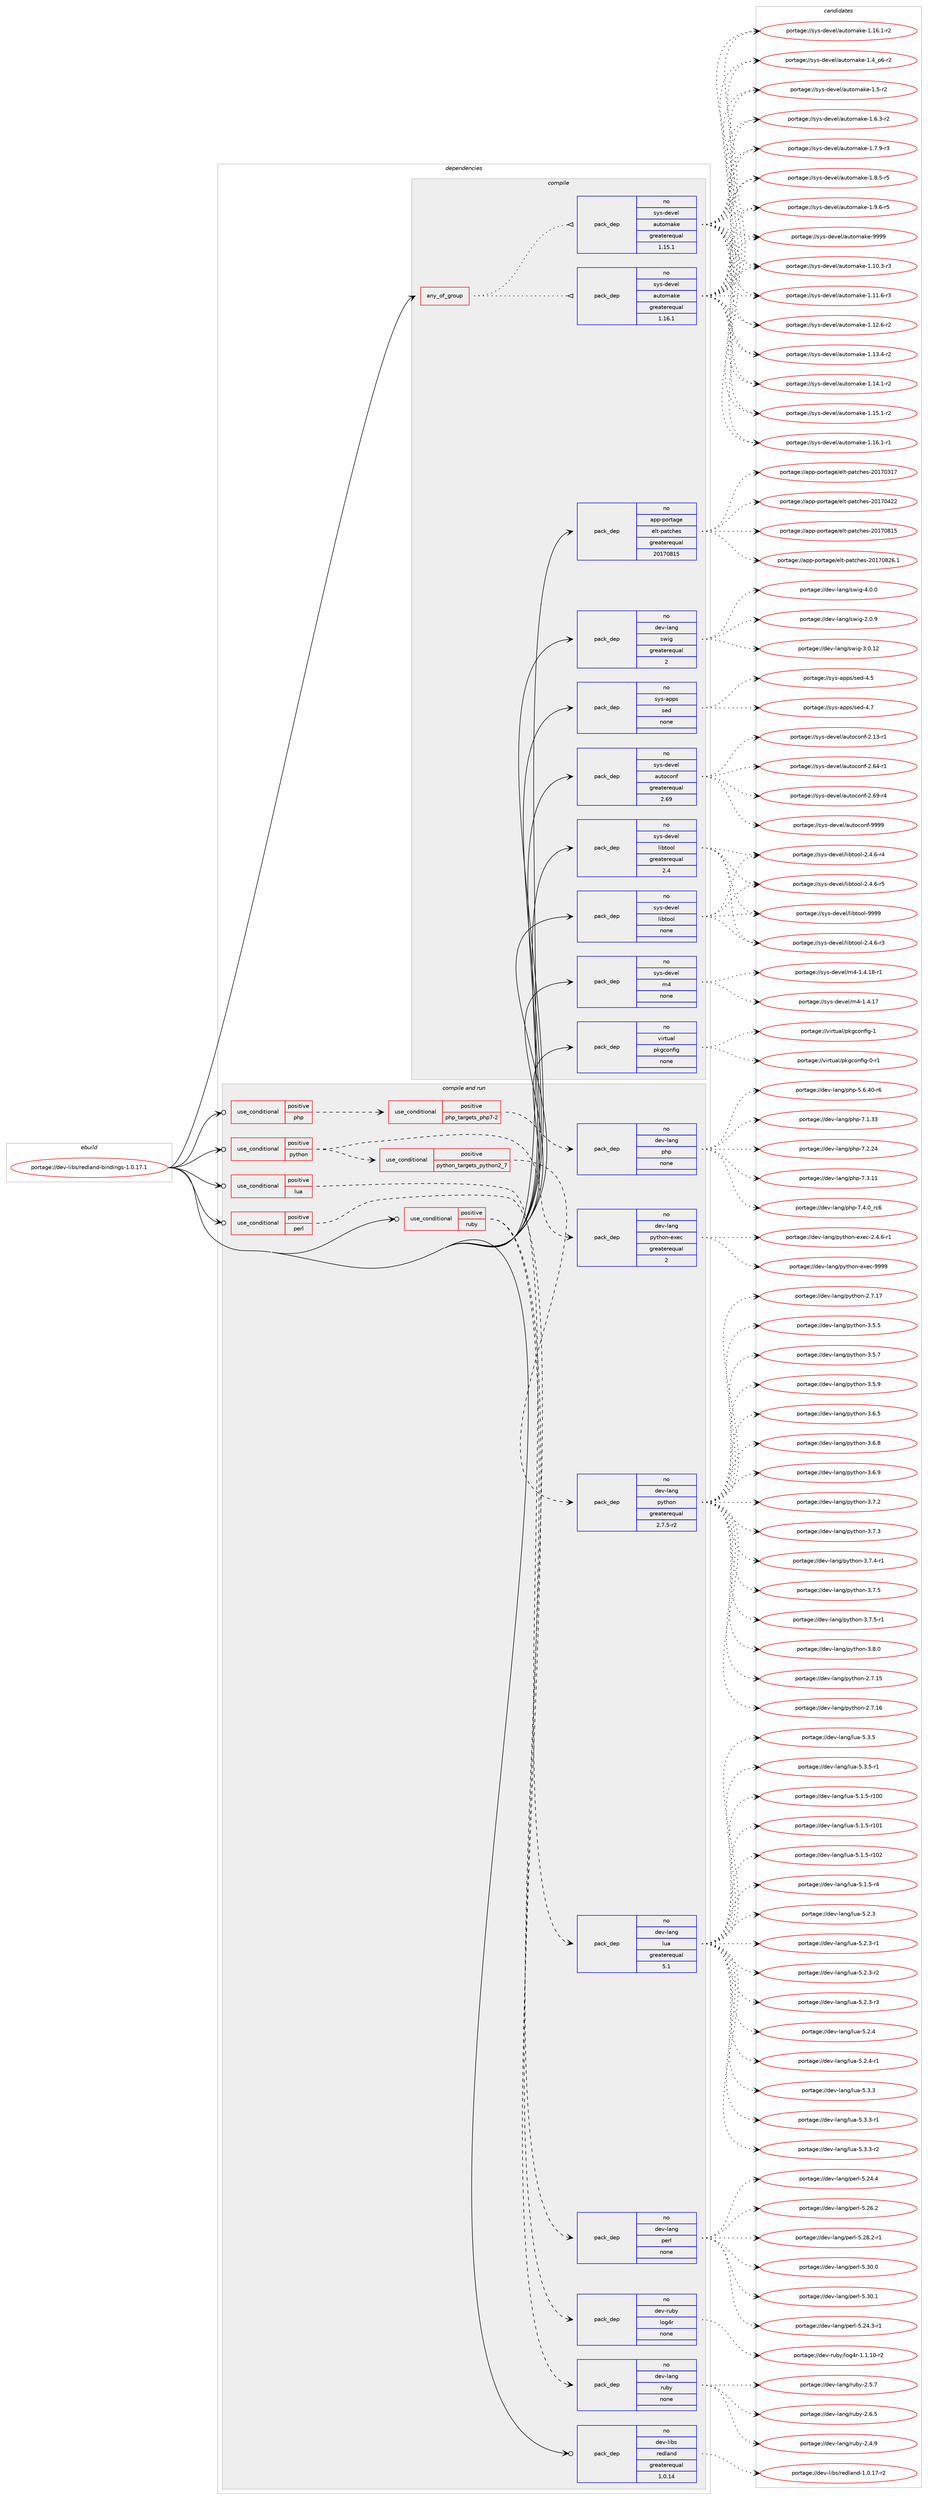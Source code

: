 digraph prolog {

# *************
# Graph options
# *************

newrank=true;
concentrate=true;
compound=true;
graph [rankdir=LR,fontname=Helvetica,fontsize=10,ranksep=1.5];#, ranksep=2.5, nodesep=0.2];
edge  [arrowhead=vee];
node  [fontname=Helvetica,fontsize=10];

# **********
# The ebuild
# **********

subgraph cluster_leftcol {
color=gray;
rank=same;
label=<<i>ebuild</i>>;
id [label="portage://dev-libs/redland-bindings-1.0.17.1", color=red, width=4, href="../dev-libs/redland-bindings-1.0.17.1.svg"];
}

# ****************
# The dependencies
# ****************

subgraph cluster_midcol {
color=gray;
label=<<i>dependencies</i>>;
subgraph cluster_compile {
fillcolor="#eeeeee";
style=filled;
label=<<i>compile</i>>;
subgraph any3044 {
dependency103732 [label=<<TABLE BORDER="0" CELLBORDER="1" CELLSPACING="0" CELLPADDING="4"><TR><TD CELLPADDING="10">any_of_group</TD></TR></TABLE>>, shape=none, color=red];subgraph pack78822 {
dependency103733 [label=<<TABLE BORDER="0" CELLBORDER="1" CELLSPACING="0" CELLPADDING="4" WIDTH="220"><TR><TD ROWSPAN="6" CELLPADDING="30">pack_dep</TD></TR><TR><TD WIDTH="110">no</TD></TR><TR><TD>sys-devel</TD></TR><TR><TD>automake</TD></TR><TR><TD>greaterequal</TD></TR><TR><TD>1.16.1</TD></TR></TABLE>>, shape=none, color=blue];
}
dependency103732:e -> dependency103733:w [weight=20,style="dotted",arrowhead="oinv"];
subgraph pack78823 {
dependency103734 [label=<<TABLE BORDER="0" CELLBORDER="1" CELLSPACING="0" CELLPADDING="4" WIDTH="220"><TR><TD ROWSPAN="6" CELLPADDING="30">pack_dep</TD></TR><TR><TD WIDTH="110">no</TD></TR><TR><TD>sys-devel</TD></TR><TR><TD>automake</TD></TR><TR><TD>greaterequal</TD></TR><TR><TD>1.15.1</TD></TR></TABLE>>, shape=none, color=blue];
}
dependency103732:e -> dependency103734:w [weight=20,style="dotted",arrowhead="oinv"];
}
id:e -> dependency103732:w [weight=20,style="solid",arrowhead="vee"];
subgraph pack78824 {
dependency103735 [label=<<TABLE BORDER="0" CELLBORDER="1" CELLSPACING="0" CELLPADDING="4" WIDTH="220"><TR><TD ROWSPAN="6" CELLPADDING="30">pack_dep</TD></TR><TR><TD WIDTH="110">no</TD></TR><TR><TD>app-portage</TD></TR><TR><TD>elt-patches</TD></TR><TR><TD>greaterequal</TD></TR><TR><TD>20170815</TD></TR></TABLE>>, shape=none, color=blue];
}
id:e -> dependency103735:w [weight=20,style="solid",arrowhead="vee"];
subgraph pack78825 {
dependency103736 [label=<<TABLE BORDER="0" CELLBORDER="1" CELLSPACING="0" CELLPADDING="4" WIDTH="220"><TR><TD ROWSPAN="6" CELLPADDING="30">pack_dep</TD></TR><TR><TD WIDTH="110">no</TD></TR><TR><TD>dev-lang</TD></TR><TR><TD>swig</TD></TR><TR><TD>greaterequal</TD></TR><TR><TD>2</TD></TR></TABLE>>, shape=none, color=blue];
}
id:e -> dependency103736:w [weight=20,style="solid",arrowhead="vee"];
subgraph pack78826 {
dependency103737 [label=<<TABLE BORDER="0" CELLBORDER="1" CELLSPACING="0" CELLPADDING="4" WIDTH="220"><TR><TD ROWSPAN="6" CELLPADDING="30">pack_dep</TD></TR><TR><TD WIDTH="110">no</TD></TR><TR><TD>sys-apps</TD></TR><TR><TD>sed</TD></TR><TR><TD>none</TD></TR><TR><TD></TD></TR></TABLE>>, shape=none, color=blue];
}
id:e -> dependency103737:w [weight=20,style="solid",arrowhead="vee"];
subgraph pack78827 {
dependency103738 [label=<<TABLE BORDER="0" CELLBORDER="1" CELLSPACING="0" CELLPADDING="4" WIDTH="220"><TR><TD ROWSPAN="6" CELLPADDING="30">pack_dep</TD></TR><TR><TD WIDTH="110">no</TD></TR><TR><TD>sys-devel</TD></TR><TR><TD>autoconf</TD></TR><TR><TD>greaterequal</TD></TR><TR><TD>2.69</TD></TR></TABLE>>, shape=none, color=blue];
}
id:e -> dependency103738:w [weight=20,style="solid",arrowhead="vee"];
subgraph pack78828 {
dependency103739 [label=<<TABLE BORDER="0" CELLBORDER="1" CELLSPACING="0" CELLPADDING="4" WIDTH="220"><TR><TD ROWSPAN="6" CELLPADDING="30">pack_dep</TD></TR><TR><TD WIDTH="110">no</TD></TR><TR><TD>sys-devel</TD></TR><TR><TD>libtool</TD></TR><TR><TD>greaterequal</TD></TR><TR><TD>2.4</TD></TR></TABLE>>, shape=none, color=blue];
}
id:e -> dependency103739:w [weight=20,style="solid",arrowhead="vee"];
subgraph pack78829 {
dependency103740 [label=<<TABLE BORDER="0" CELLBORDER="1" CELLSPACING="0" CELLPADDING="4" WIDTH="220"><TR><TD ROWSPAN="6" CELLPADDING="30">pack_dep</TD></TR><TR><TD WIDTH="110">no</TD></TR><TR><TD>sys-devel</TD></TR><TR><TD>libtool</TD></TR><TR><TD>none</TD></TR><TR><TD></TD></TR></TABLE>>, shape=none, color=blue];
}
id:e -> dependency103740:w [weight=20,style="solid",arrowhead="vee"];
subgraph pack78830 {
dependency103741 [label=<<TABLE BORDER="0" CELLBORDER="1" CELLSPACING="0" CELLPADDING="4" WIDTH="220"><TR><TD ROWSPAN="6" CELLPADDING="30">pack_dep</TD></TR><TR><TD WIDTH="110">no</TD></TR><TR><TD>sys-devel</TD></TR><TR><TD>m4</TD></TR><TR><TD>none</TD></TR><TR><TD></TD></TR></TABLE>>, shape=none, color=blue];
}
id:e -> dependency103741:w [weight=20,style="solid",arrowhead="vee"];
subgraph pack78831 {
dependency103742 [label=<<TABLE BORDER="0" CELLBORDER="1" CELLSPACING="0" CELLPADDING="4" WIDTH="220"><TR><TD ROWSPAN="6" CELLPADDING="30">pack_dep</TD></TR><TR><TD WIDTH="110">no</TD></TR><TR><TD>virtual</TD></TR><TR><TD>pkgconfig</TD></TR><TR><TD>none</TD></TR><TR><TD></TD></TR></TABLE>>, shape=none, color=blue];
}
id:e -> dependency103742:w [weight=20,style="solid",arrowhead="vee"];
}
subgraph cluster_compileandrun {
fillcolor="#eeeeee";
style=filled;
label=<<i>compile and run</i>>;
subgraph cond21807 {
dependency103743 [label=<<TABLE BORDER="0" CELLBORDER="1" CELLSPACING="0" CELLPADDING="4"><TR><TD ROWSPAN="3" CELLPADDING="10">use_conditional</TD></TR><TR><TD>positive</TD></TR><TR><TD>lua</TD></TR></TABLE>>, shape=none, color=red];
subgraph pack78832 {
dependency103744 [label=<<TABLE BORDER="0" CELLBORDER="1" CELLSPACING="0" CELLPADDING="4" WIDTH="220"><TR><TD ROWSPAN="6" CELLPADDING="30">pack_dep</TD></TR><TR><TD WIDTH="110">no</TD></TR><TR><TD>dev-lang</TD></TR><TR><TD>lua</TD></TR><TR><TD>greaterequal</TD></TR><TR><TD>5.1</TD></TR></TABLE>>, shape=none, color=blue];
}
dependency103743:e -> dependency103744:w [weight=20,style="dashed",arrowhead="vee"];
}
id:e -> dependency103743:w [weight=20,style="solid",arrowhead="odotvee"];
subgraph cond21808 {
dependency103745 [label=<<TABLE BORDER="0" CELLBORDER="1" CELLSPACING="0" CELLPADDING="4"><TR><TD ROWSPAN="3" CELLPADDING="10">use_conditional</TD></TR><TR><TD>positive</TD></TR><TR><TD>perl</TD></TR></TABLE>>, shape=none, color=red];
subgraph pack78833 {
dependency103746 [label=<<TABLE BORDER="0" CELLBORDER="1" CELLSPACING="0" CELLPADDING="4" WIDTH="220"><TR><TD ROWSPAN="6" CELLPADDING="30">pack_dep</TD></TR><TR><TD WIDTH="110">no</TD></TR><TR><TD>dev-lang</TD></TR><TR><TD>perl</TD></TR><TR><TD>none</TD></TR><TR><TD></TD></TR></TABLE>>, shape=none, color=blue];
}
dependency103745:e -> dependency103746:w [weight=20,style="dashed",arrowhead="vee"];
}
id:e -> dependency103745:w [weight=20,style="solid",arrowhead="odotvee"];
subgraph cond21809 {
dependency103747 [label=<<TABLE BORDER="0" CELLBORDER="1" CELLSPACING="0" CELLPADDING="4"><TR><TD ROWSPAN="3" CELLPADDING="10">use_conditional</TD></TR><TR><TD>positive</TD></TR><TR><TD>php</TD></TR></TABLE>>, shape=none, color=red];
subgraph cond21810 {
dependency103748 [label=<<TABLE BORDER="0" CELLBORDER="1" CELLSPACING="0" CELLPADDING="4"><TR><TD ROWSPAN="3" CELLPADDING="10">use_conditional</TD></TR><TR><TD>positive</TD></TR><TR><TD>php_targets_php7-2</TD></TR></TABLE>>, shape=none, color=red];
subgraph pack78834 {
dependency103749 [label=<<TABLE BORDER="0" CELLBORDER="1" CELLSPACING="0" CELLPADDING="4" WIDTH="220"><TR><TD ROWSPAN="6" CELLPADDING="30">pack_dep</TD></TR><TR><TD WIDTH="110">no</TD></TR><TR><TD>dev-lang</TD></TR><TR><TD>php</TD></TR><TR><TD>none</TD></TR><TR><TD></TD></TR></TABLE>>, shape=none, color=blue];
}
dependency103748:e -> dependency103749:w [weight=20,style="dashed",arrowhead="vee"];
}
dependency103747:e -> dependency103748:w [weight=20,style="dashed",arrowhead="vee"];
}
id:e -> dependency103747:w [weight=20,style="solid",arrowhead="odotvee"];
subgraph cond21811 {
dependency103750 [label=<<TABLE BORDER="0" CELLBORDER="1" CELLSPACING="0" CELLPADDING="4"><TR><TD ROWSPAN="3" CELLPADDING="10">use_conditional</TD></TR><TR><TD>positive</TD></TR><TR><TD>python</TD></TR></TABLE>>, shape=none, color=red];
subgraph cond21812 {
dependency103751 [label=<<TABLE BORDER="0" CELLBORDER="1" CELLSPACING="0" CELLPADDING="4"><TR><TD ROWSPAN="3" CELLPADDING="10">use_conditional</TD></TR><TR><TD>positive</TD></TR><TR><TD>python_targets_python2_7</TD></TR></TABLE>>, shape=none, color=red];
subgraph pack78835 {
dependency103752 [label=<<TABLE BORDER="0" CELLBORDER="1" CELLSPACING="0" CELLPADDING="4" WIDTH="220"><TR><TD ROWSPAN="6" CELLPADDING="30">pack_dep</TD></TR><TR><TD WIDTH="110">no</TD></TR><TR><TD>dev-lang</TD></TR><TR><TD>python</TD></TR><TR><TD>greaterequal</TD></TR><TR><TD>2.7.5-r2</TD></TR></TABLE>>, shape=none, color=blue];
}
dependency103751:e -> dependency103752:w [weight=20,style="dashed",arrowhead="vee"];
}
dependency103750:e -> dependency103751:w [weight=20,style="dashed",arrowhead="vee"];
subgraph pack78836 {
dependency103753 [label=<<TABLE BORDER="0" CELLBORDER="1" CELLSPACING="0" CELLPADDING="4" WIDTH="220"><TR><TD ROWSPAN="6" CELLPADDING="30">pack_dep</TD></TR><TR><TD WIDTH="110">no</TD></TR><TR><TD>dev-lang</TD></TR><TR><TD>python-exec</TD></TR><TR><TD>greaterequal</TD></TR><TR><TD>2</TD></TR></TABLE>>, shape=none, color=blue];
}
dependency103750:e -> dependency103753:w [weight=20,style="dashed",arrowhead="vee"];
}
id:e -> dependency103750:w [weight=20,style="solid",arrowhead="odotvee"];
subgraph cond21813 {
dependency103754 [label=<<TABLE BORDER="0" CELLBORDER="1" CELLSPACING="0" CELLPADDING="4"><TR><TD ROWSPAN="3" CELLPADDING="10">use_conditional</TD></TR><TR><TD>positive</TD></TR><TR><TD>ruby</TD></TR></TABLE>>, shape=none, color=red];
subgraph pack78837 {
dependency103755 [label=<<TABLE BORDER="0" CELLBORDER="1" CELLSPACING="0" CELLPADDING="4" WIDTH="220"><TR><TD ROWSPAN="6" CELLPADDING="30">pack_dep</TD></TR><TR><TD WIDTH="110">no</TD></TR><TR><TD>dev-lang</TD></TR><TR><TD>ruby</TD></TR><TR><TD>none</TD></TR><TR><TD></TD></TR></TABLE>>, shape=none, color=blue];
}
dependency103754:e -> dependency103755:w [weight=20,style="dashed",arrowhead="vee"];
subgraph pack78838 {
dependency103756 [label=<<TABLE BORDER="0" CELLBORDER="1" CELLSPACING="0" CELLPADDING="4" WIDTH="220"><TR><TD ROWSPAN="6" CELLPADDING="30">pack_dep</TD></TR><TR><TD WIDTH="110">no</TD></TR><TR><TD>dev-ruby</TD></TR><TR><TD>log4r</TD></TR><TR><TD>none</TD></TR><TR><TD></TD></TR></TABLE>>, shape=none, color=blue];
}
dependency103754:e -> dependency103756:w [weight=20,style="dashed",arrowhead="vee"];
}
id:e -> dependency103754:w [weight=20,style="solid",arrowhead="odotvee"];
subgraph pack78839 {
dependency103757 [label=<<TABLE BORDER="0" CELLBORDER="1" CELLSPACING="0" CELLPADDING="4" WIDTH="220"><TR><TD ROWSPAN="6" CELLPADDING="30">pack_dep</TD></TR><TR><TD WIDTH="110">no</TD></TR><TR><TD>dev-libs</TD></TR><TR><TD>redland</TD></TR><TR><TD>greaterequal</TD></TR><TR><TD>1.0.14</TD></TR></TABLE>>, shape=none, color=blue];
}
id:e -> dependency103757:w [weight=20,style="solid",arrowhead="odotvee"];
}
subgraph cluster_run {
fillcolor="#eeeeee";
style=filled;
label=<<i>run</i>>;
}
}

# **************
# The candidates
# **************

subgraph cluster_choices {
rank=same;
color=gray;
label=<<i>candidates</i>>;

subgraph choice78822 {
color=black;
nodesep=1;
choiceportage11512111545100101118101108479711711611110997107101454946494846514511451 [label="portage://sys-devel/automake-1.10.3-r3", color=red, width=4,href="../sys-devel/automake-1.10.3-r3.svg"];
choiceportage11512111545100101118101108479711711611110997107101454946494946544511451 [label="portage://sys-devel/automake-1.11.6-r3", color=red, width=4,href="../sys-devel/automake-1.11.6-r3.svg"];
choiceportage11512111545100101118101108479711711611110997107101454946495046544511450 [label="portage://sys-devel/automake-1.12.6-r2", color=red, width=4,href="../sys-devel/automake-1.12.6-r2.svg"];
choiceportage11512111545100101118101108479711711611110997107101454946495146524511450 [label="portage://sys-devel/automake-1.13.4-r2", color=red, width=4,href="../sys-devel/automake-1.13.4-r2.svg"];
choiceportage11512111545100101118101108479711711611110997107101454946495246494511450 [label="portage://sys-devel/automake-1.14.1-r2", color=red, width=4,href="../sys-devel/automake-1.14.1-r2.svg"];
choiceportage11512111545100101118101108479711711611110997107101454946495346494511450 [label="portage://sys-devel/automake-1.15.1-r2", color=red, width=4,href="../sys-devel/automake-1.15.1-r2.svg"];
choiceportage11512111545100101118101108479711711611110997107101454946495446494511449 [label="portage://sys-devel/automake-1.16.1-r1", color=red, width=4,href="../sys-devel/automake-1.16.1-r1.svg"];
choiceportage11512111545100101118101108479711711611110997107101454946495446494511450 [label="portage://sys-devel/automake-1.16.1-r2", color=red, width=4,href="../sys-devel/automake-1.16.1-r2.svg"];
choiceportage115121115451001011181011084797117116111109971071014549465295112544511450 [label="portage://sys-devel/automake-1.4_p6-r2", color=red, width=4,href="../sys-devel/automake-1.4_p6-r2.svg"];
choiceportage11512111545100101118101108479711711611110997107101454946534511450 [label="portage://sys-devel/automake-1.5-r2", color=red, width=4,href="../sys-devel/automake-1.5-r2.svg"];
choiceportage115121115451001011181011084797117116111109971071014549465446514511450 [label="portage://sys-devel/automake-1.6.3-r2", color=red, width=4,href="../sys-devel/automake-1.6.3-r2.svg"];
choiceportage115121115451001011181011084797117116111109971071014549465546574511451 [label="portage://sys-devel/automake-1.7.9-r3", color=red, width=4,href="../sys-devel/automake-1.7.9-r3.svg"];
choiceportage115121115451001011181011084797117116111109971071014549465646534511453 [label="portage://sys-devel/automake-1.8.5-r5", color=red, width=4,href="../sys-devel/automake-1.8.5-r5.svg"];
choiceportage115121115451001011181011084797117116111109971071014549465746544511453 [label="portage://sys-devel/automake-1.9.6-r5", color=red, width=4,href="../sys-devel/automake-1.9.6-r5.svg"];
choiceportage115121115451001011181011084797117116111109971071014557575757 [label="portage://sys-devel/automake-9999", color=red, width=4,href="../sys-devel/automake-9999.svg"];
dependency103733:e -> choiceportage11512111545100101118101108479711711611110997107101454946494846514511451:w [style=dotted,weight="100"];
dependency103733:e -> choiceportage11512111545100101118101108479711711611110997107101454946494946544511451:w [style=dotted,weight="100"];
dependency103733:e -> choiceportage11512111545100101118101108479711711611110997107101454946495046544511450:w [style=dotted,weight="100"];
dependency103733:e -> choiceportage11512111545100101118101108479711711611110997107101454946495146524511450:w [style=dotted,weight="100"];
dependency103733:e -> choiceportage11512111545100101118101108479711711611110997107101454946495246494511450:w [style=dotted,weight="100"];
dependency103733:e -> choiceportage11512111545100101118101108479711711611110997107101454946495346494511450:w [style=dotted,weight="100"];
dependency103733:e -> choiceportage11512111545100101118101108479711711611110997107101454946495446494511449:w [style=dotted,weight="100"];
dependency103733:e -> choiceportage11512111545100101118101108479711711611110997107101454946495446494511450:w [style=dotted,weight="100"];
dependency103733:e -> choiceportage115121115451001011181011084797117116111109971071014549465295112544511450:w [style=dotted,weight="100"];
dependency103733:e -> choiceportage11512111545100101118101108479711711611110997107101454946534511450:w [style=dotted,weight="100"];
dependency103733:e -> choiceportage115121115451001011181011084797117116111109971071014549465446514511450:w [style=dotted,weight="100"];
dependency103733:e -> choiceportage115121115451001011181011084797117116111109971071014549465546574511451:w [style=dotted,weight="100"];
dependency103733:e -> choiceportage115121115451001011181011084797117116111109971071014549465646534511453:w [style=dotted,weight="100"];
dependency103733:e -> choiceportage115121115451001011181011084797117116111109971071014549465746544511453:w [style=dotted,weight="100"];
dependency103733:e -> choiceportage115121115451001011181011084797117116111109971071014557575757:w [style=dotted,weight="100"];
}
subgraph choice78823 {
color=black;
nodesep=1;
choiceportage11512111545100101118101108479711711611110997107101454946494846514511451 [label="portage://sys-devel/automake-1.10.3-r3", color=red, width=4,href="../sys-devel/automake-1.10.3-r3.svg"];
choiceportage11512111545100101118101108479711711611110997107101454946494946544511451 [label="portage://sys-devel/automake-1.11.6-r3", color=red, width=4,href="../sys-devel/automake-1.11.6-r3.svg"];
choiceportage11512111545100101118101108479711711611110997107101454946495046544511450 [label="portage://sys-devel/automake-1.12.6-r2", color=red, width=4,href="../sys-devel/automake-1.12.6-r2.svg"];
choiceportage11512111545100101118101108479711711611110997107101454946495146524511450 [label="portage://sys-devel/automake-1.13.4-r2", color=red, width=4,href="../sys-devel/automake-1.13.4-r2.svg"];
choiceportage11512111545100101118101108479711711611110997107101454946495246494511450 [label="portage://sys-devel/automake-1.14.1-r2", color=red, width=4,href="../sys-devel/automake-1.14.1-r2.svg"];
choiceportage11512111545100101118101108479711711611110997107101454946495346494511450 [label="portage://sys-devel/automake-1.15.1-r2", color=red, width=4,href="../sys-devel/automake-1.15.1-r2.svg"];
choiceportage11512111545100101118101108479711711611110997107101454946495446494511449 [label="portage://sys-devel/automake-1.16.1-r1", color=red, width=4,href="../sys-devel/automake-1.16.1-r1.svg"];
choiceportage11512111545100101118101108479711711611110997107101454946495446494511450 [label="portage://sys-devel/automake-1.16.1-r2", color=red, width=4,href="../sys-devel/automake-1.16.1-r2.svg"];
choiceportage115121115451001011181011084797117116111109971071014549465295112544511450 [label="portage://sys-devel/automake-1.4_p6-r2", color=red, width=4,href="../sys-devel/automake-1.4_p6-r2.svg"];
choiceportage11512111545100101118101108479711711611110997107101454946534511450 [label="portage://sys-devel/automake-1.5-r2", color=red, width=4,href="../sys-devel/automake-1.5-r2.svg"];
choiceportage115121115451001011181011084797117116111109971071014549465446514511450 [label="portage://sys-devel/automake-1.6.3-r2", color=red, width=4,href="../sys-devel/automake-1.6.3-r2.svg"];
choiceportage115121115451001011181011084797117116111109971071014549465546574511451 [label="portage://sys-devel/automake-1.7.9-r3", color=red, width=4,href="../sys-devel/automake-1.7.9-r3.svg"];
choiceportage115121115451001011181011084797117116111109971071014549465646534511453 [label="portage://sys-devel/automake-1.8.5-r5", color=red, width=4,href="../sys-devel/automake-1.8.5-r5.svg"];
choiceportage115121115451001011181011084797117116111109971071014549465746544511453 [label="portage://sys-devel/automake-1.9.6-r5", color=red, width=4,href="../sys-devel/automake-1.9.6-r5.svg"];
choiceportage115121115451001011181011084797117116111109971071014557575757 [label="portage://sys-devel/automake-9999", color=red, width=4,href="../sys-devel/automake-9999.svg"];
dependency103734:e -> choiceportage11512111545100101118101108479711711611110997107101454946494846514511451:w [style=dotted,weight="100"];
dependency103734:e -> choiceportage11512111545100101118101108479711711611110997107101454946494946544511451:w [style=dotted,weight="100"];
dependency103734:e -> choiceportage11512111545100101118101108479711711611110997107101454946495046544511450:w [style=dotted,weight="100"];
dependency103734:e -> choiceportage11512111545100101118101108479711711611110997107101454946495146524511450:w [style=dotted,weight="100"];
dependency103734:e -> choiceportage11512111545100101118101108479711711611110997107101454946495246494511450:w [style=dotted,weight="100"];
dependency103734:e -> choiceportage11512111545100101118101108479711711611110997107101454946495346494511450:w [style=dotted,weight="100"];
dependency103734:e -> choiceportage11512111545100101118101108479711711611110997107101454946495446494511449:w [style=dotted,weight="100"];
dependency103734:e -> choiceportage11512111545100101118101108479711711611110997107101454946495446494511450:w [style=dotted,weight="100"];
dependency103734:e -> choiceportage115121115451001011181011084797117116111109971071014549465295112544511450:w [style=dotted,weight="100"];
dependency103734:e -> choiceportage11512111545100101118101108479711711611110997107101454946534511450:w [style=dotted,weight="100"];
dependency103734:e -> choiceportage115121115451001011181011084797117116111109971071014549465446514511450:w [style=dotted,weight="100"];
dependency103734:e -> choiceportage115121115451001011181011084797117116111109971071014549465546574511451:w [style=dotted,weight="100"];
dependency103734:e -> choiceportage115121115451001011181011084797117116111109971071014549465646534511453:w [style=dotted,weight="100"];
dependency103734:e -> choiceportage115121115451001011181011084797117116111109971071014549465746544511453:w [style=dotted,weight="100"];
dependency103734:e -> choiceportage115121115451001011181011084797117116111109971071014557575757:w [style=dotted,weight="100"];
}
subgraph choice78824 {
color=black;
nodesep=1;
choiceportage97112112451121111141169710310147101108116451129711699104101115455048495548514955 [label="portage://app-portage/elt-patches-20170317", color=red, width=4,href="../app-portage/elt-patches-20170317.svg"];
choiceportage97112112451121111141169710310147101108116451129711699104101115455048495548525050 [label="portage://app-portage/elt-patches-20170422", color=red, width=4,href="../app-portage/elt-patches-20170422.svg"];
choiceportage97112112451121111141169710310147101108116451129711699104101115455048495548564953 [label="portage://app-portage/elt-patches-20170815", color=red, width=4,href="../app-portage/elt-patches-20170815.svg"];
choiceportage971121124511211111411697103101471011081164511297116991041011154550484955485650544649 [label="portage://app-portage/elt-patches-20170826.1", color=red, width=4,href="../app-portage/elt-patches-20170826.1.svg"];
dependency103735:e -> choiceportage97112112451121111141169710310147101108116451129711699104101115455048495548514955:w [style=dotted,weight="100"];
dependency103735:e -> choiceportage97112112451121111141169710310147101108116451129711699104101115455048495548525050:w [style=dotted,weight="100"];
dependency103735:e -> choiceportage97112112451121111141169710310147101108116451129711699104101115455048495548564953:w [style=dotted,weight="100"];
dependency103735:e -> choiceportage971121124511211111411697103101471011081164511297116991041011154550484955485650544649:w [style=dotted,weight="100"];
}
subgraph choice78825 {
color=black;
nodesep=1;
choiceportage100101118451089711010347115119105103455046484657 [label="portage://dev-lang/swig-2.0.9", color=red, width=4,href="../dev-lang/swig-2.0.9.svg"];
choiceportage10010111845108971101034711511910510345514648464950 [label="portage://dev-lang/swig-3.0.12", color=red, width=4,href="../dev-lang/swig-3.0.12.svg"];
choiceportage100101118451089711010347115119105103455246484648 [label="portage://dev-lang/swig-4.0.0", color=red, width=4,href="../dev-lang/swig-4.0.0.svg"];
dependency103736:e -> choiceportage100101118451089711010347115119105103455046484657:w [style=dotted,weight="100"];
dependency103736:e -> choiceportage10010111845108971101034711511910510345514648464950:w [style=dotted,weight="100"];
dependency103736:e -> choiceportage100101118451089711010347115119105103455246484648:w [style=dotted,weight="100"];
}
subgraph choice78826 {
color=black;
nodesep=1;
choiceportage11512111545971121121154711510110045524653 [label="portage://sys-apps/sed-4.5", color=red, width=4,href="../sys-apps/sed-4.5.svg"];
choiceportage11512111545971121121154711510110045524655 [label="portage://sys-apps/sed-4.7", color=red, width=4,href="../sys-apps/sed-4.7.svg"];
dependency103737:e -> choiceportage11512111545971121121154711510110045524653:w [style=dotted,weight="100"];
dependency103737:e -> choiceportage11512111545971121121154711510110045524655:w [style=dotted,weight="100"];
}
subgraph choice78827 {
color=black;
nodesep=1;
choiceportage1151211154510010111810110847971171161119911111010245504649514511449 [label="portage://sys-devel/autoconf-2.13-r1", color=red, width=4,href="../sys-devel/autoconf-2.13-r1.svg"];
choiceportage1151211154510010111810110847971171161119911111010245504654524511449 [label="portage://sys-devel/autoconf-2.64-r1", color=red, width=4,href="../sys-devel/autoconf-2.64-r1.svg"];
choiceportage1151211154510010111810110847971171161119911111010245504654574511452 [label="portage://sys-devel/autoconf-2.69-r4", color=red, width=4,href="../sys-devel/autoconf-2.69-r4.svg"];
choiceportage115121115451001011181011084797117116111991111101024557575757 [label="portage://sys-devel/autoconf-9999", color=red, width=4,href="../sys-devel/autoconf-9999.svg"];
dependency103738:e -> choiceportage1151211154510010111810110847971171161119911111010245504649514511449:w [style=dotted,weight="100"];
dependency103738:e -> choiceportage1151211154510010111810110847971171161119911111010245504654524511449:w [style=dotted,weight="100"];
dependency103738:e -> choiceportage1151211154510010111810110847971171161119911111010245504654574511452:w [style=dotted,weight="100"];
dependency103738:e -> choiceportage115121115451001011181011084797117116111991111101024557575757:w [style=dotted,weight="100"];
}
subgraph choice78828 {
color=black;
nodesep=1;
choiceportage1151211154510010111810110847108105981161111111084550465246544511451 [label="portage://sys-devel/libtool-2.4.6-r3", color=red, width=4,href="../sys-devel/libtool-2.4.6-r3.svg"];
choiceportage1151211154510010111810110847108105981161111111084550465246544511452 [label="portage://sys-devel/libtool-2.4.6-r4", color=red, width=4,href="../sys-devel/libtool-2.4.6-r4.svg"];
choiceportage1151211154510010111810110847108105981161111111084550465246544511453 [label="portage://sys-devel/libtool-2.4.6-r5", color=red, width=4,href="../sys-devel/libtool-2.4.6-r5.svg"];
choiceportage1151211154510010111810110847108105981161111111084557575757 [label="portage://sys-devel/libtool-9999", color=red, width=4,href="../sys-devel/libtool-9999.svg"];
dependency103739:e -> choiceportage1151211154510010111810110847108105981161111111084550465246544511451:w [style=dotted,weight="100"];
dependency103739:e -> choiceportage1151211154510010111810110847108105981161111111084550465246544511452:w [style=dotted,weight="100"];
dependency103739:e -> choiceportage1151211154510010111810110847108105981161111111084550465246544511453:w [style=dotted,weight="100"];
dependency103739:e -> choiceportage1151211154510010111810110847108105981161111111084557575757:w [style=dotted,weight="100"];
}
subgraph choice78829 {
color=black;
nodesep=1;
choiceportage1151211154510010111810110847108105981161111111084550465246544511451 [label="portage://sys-devel/libtool-2.4.6-r3", color=red, width=4,href="../sys-devel/libtool-2.4.6-r3.svg"];
choiceportage1151211154510010111810110847108105981161111111084550465246544511452 [label="portage://sys-devel/libtool-2.4.6-r4", color=red, width=4,href="../sys-devel/libtool-2.4.6-r4.svg"];
choiceportage1151211154510010111810110847108105981161111111084550465246544511453 [label="portage://sys-devel/libtool-2.4.6-r5", color=red, width=4,href="../sys-devel/libtool-2.4.6-r5.svg"];
choiceportage1151211154510010111810110847108105981161111111084557575757 [label="portage://sys-devel/libtool-9999", color=red, width=4,href="../sys-devel/libtool-9999.svg"];
dependency103740:e -> choiceportage1151211154510010111810110847108105981161111111084550465246544511451:w [style=dotted,weight="100"];
dependency103740:e -> choiceportage1151211154510010111810110847108105981161111111084550465246544511452:w [style=dotted,weight="100"];
dependency103740:e -> choiceportage1151211154510010111810110847108105981161111111084550465246544511453:w [style=dotted,weight="100"];
dependency103740:e -> choiceportage1151211154510010111810110847108105981161111111084557575757:w [style=dotted,weight="100"];
}
subgraph choice78830 {
color=black;
nodesep=1;
choiceportage11512111545100101118101108471095245494652464955 [label="portage://sys-devel/m4-1.4.17", color=red, width=4,href="../sys-devel/m4-1.4.17.svg"];
choiceportage115121115451001011181011084710952454946524649564511449 [label="portage://sys-devel/m4-1.4.18-r1", color=red, width=4,href="../sys-devel/m4-1.4.18-r1.svg"];
dependency103741:e -> choiceportage11512111545100101118101108471095245494652464955:w [style=dotted,weight="100"];
dependency103741:e -> choiceportage115121115451001011181011084710952454946524649564511449:w [style=dotted,weight="100"];
}
subgraph choice78831 {
color=black;
nodesep=1;
choiceportage11810511411611797108471121071039911111010210510345484511449 [label="portage://virtual/pkgconfig-0-r1", color=red, width=4,href="../virtual/pkgconfig-0-r1.svg"];
choiceportage1181051141161179710847112107103991111101021051034549 [label="portage://virtual/pkgconfig-1", color=red, width=4,href="../virtual/pkgconfig-1.svg"];
dependency103742:e -> choiceportage11810511411611797108471121071039911111010210510345484511449:w [style=dotted,weight="100"];
dependency103742:e -> choiceportage1181051141161179710847112107103991111101021051034549:w [style=dotted,weight="100"];
}
subgraph choice78832 {
color=black;
nodesep=1;
choiceportage1001011184510897110103471081179745534649465345114494848 [label="portage://dev-lang/lua-5.1.5-r100", color=red, width=4,href="../dev-lang/lua-5.1.5-r100.svg"];
choiceportage1001011184510897110103471081179745534649465345114494849 [label="portage://dev-lang/lua-5.1.5-r101", color=red, width=4,href="../dev-lang/lua-5.1.5-r101.svg"];
choiceportage1001011184510897110103471081179745534649465345114494850 [label="portage://dev-lang/lua-5.1.5-r102", color=red, width=4,href="../dev-lang/lua-5.1.5-r102.svg"];
choiceportage100101118451089711010347108117974553464946534511452 [label="portage://dev-lang/lua-5.1.5-r4", color=red, width=4,href="../dev-lang/lua-5.1.5-r4.svg"];
choiceportage10010111845108971101034710811797455346504651 [label="portage://dev-lang/lua-5.2.3", color=red, width=4,href="../dev-lang/lua-5.2.3.svg"];
choiceportage100101118451089711010347108117974553465046514511449 [label="portage://dev-lang/lua-5.2.3-r1", color=red, width=4,href="../dev-lang/lua-5.2.3-r1.svg"];
choiceportage100101118451089711010347108117974553465046514511450 [label="portage://dev-lang/lua-5.2.3-r2", color=red, width=4,href="../dev-lang/lua-5.2.3-r2.svg"];
choiceportage100101118451089711010347108117974553465046514511451 [label="portage://dev-lang/lua-5.2.3-r3", color=red, width=4,href="../dev-lang/lua-5.2.3-r3.svg"];
choiceportage10010111845108971101034710811797455346504652 [label="portage://dev-lang/lua-5.2.4", color=red, width=4,href="../dev-lang/lua-5.2.4.svg"];
choiceportage100101118451089711010347108117974553465046524511449 [label="portage://dev-lang/lua-5.2.4-r1", color=red, width=4,href="../dev-lang/lua-5.2.4-r1.svg"];
choiceportage10010111845108971101034710811797455346514651 [label="portage://dev-lang/lua-5.3.3", color=red, width=4,href="../dev-lang/lua-5.3.3.svg"];
choiceportage100101118451089711010347108117974553465146514511449 [label="portage://dev-lang/lua-5.3.3-r1", color=red, width=4,href="../dev-lang/lua-5.3.3-r1.svg"];
choiceportage100101118451089711010347108117974553465146514511450 [label="portage://dev-lang/lua-5.3.3-r2", color=red, width=4,href="../dev-lang/lua-5.3.3-r2.svg"];
choiceportage10010111845108971101034710811797455346514653 [label="portage://dev-lang/lua-5.3.5", color=red, width=4,href="../dev-lang/lua-5.3.5.svg"];
choiceportage100101118451089711010347108117974553465146534511449 [label="portage://dev-lang/lua-5.3.5-r1", color=red, width=4,href="../dev-lang/lua-5.3.5-r1.svg"];
dependency103744:e -> choiceportage1001011184510897110103471081179745534649465345114494848:w [style=dotted,weight="100"];
dependency103744:e -> choiceportage1001011184510897110103471081179745534649465345114494849:w [style=dotted,weight="100"];
dependency103744:e -> choiceportage1001011184510897110103471081179745534649465345114494850:w [style=dotted,weight="100"];
dependency103744:e -> choiceportage100101118451089711010347108117974553464946534511452:w [style=dotted,weight="100"];
dependency103744:e -> choiceportage10010111845108971101034710811797455346504651:w [style=dotted,weight="100"];
dependency103744:e -> choiceportage100101118451089711010347108117974553465046514511449:w [style=dotted,weight="100"];
dependency103744:e -> choiceportage100101118451089711010347108117974553465046514511450:w [style=dotted,weight="100"];
dependency103744:e -> choiceportage100101118451089711010347108117974553465046514511451:w [style=dotted,weight="100"];
dependency103744:e -> choiceportage10010111845108971101034710811797455346504652:w [style=dotted,weight="100"];
dependency103744:e -> choiceportage100101118451089711010347108117974553465046524511449:w [style=dotted,weight="100"];
dependency103744:e -> choiceportage10010111845108971101034710811797455346514651:w [style=dotted,weight="100"];
dependency103744:e -> choiceportage100101118451089711010347108117974553465146514511449:w [style=dotted,weight="100"];
dependency103744:e -> choiceportage100101118451089711010347108117974553465146514511450:w [style=dotted,weight="100"];
dependency103744:e -> choiceportage10010111845108971101034710811797455346514653:w [style=dotted,weight="100"];
dependency103744:e -> choiceportage100101118451089711010347108117974553465146534511449:w [style=dotted,weight="100"];
}
subgraph choice78833 {
color=black;
nodesep=1;
choiceportage100101118451089711010347112101114108455346505246514511449 [label="portage://dev-lang/perl-5.24.3-r1", color=red, width=4,href="../dev-lang/perl-5.24.3-r1.svg"];
choiceportage10010111845108971101034711210111410845534650524652 [label="portage://dev-lang/perl-5.24.4", color=red, width=4,href="../dev-lang/perl-5.24.4.svg"];
choiceportage10010111845108971101034711210111410845534650544650 [label="portage://dev-lang/perl-5.26.2", color=red, width=4,href="../dev-lang/perl-5.26.2.svg"];
choiceportage100101118451089711010347112101114108455346505646504511449 [label="portage://dev-lang/perl-5.28.2-r1", color=red, width=4,href="../dev-lang/perl-5.28.2-r1.svg"];
choiceportage10010111845108971101034711210111410845534651484648 [label="portage://dev-lang/perl-5.30.0", color=red, width=4,href="../dev-lang/perl-5.30.0.svg"];
choiceportage10010111845108971101034711210111410845534651484649 [label="portage://dev-lang/perl-5.30.1", color=red, width=4,href="../dev-lang/perl-5.30.1.svg"];
dependency103746:e -> choiceportage100101118451089711010347112101114108455346505246514511449:w [style=dotted,weight="100"];
dependency103746:e -> choiceportage10010111845108971101034711210111410845534650524652:w [style=dotted,weight="100"];
dependency103746:e -> choiceportage10010111845108971101034711210111410845534650544650:w [style=dotted,weight="100"];
dependency103746:e -> choiceportage100101118451089711010347112101114108455346505646504511449:w [style=dotted,weight="100"];
dependency103746:e -> choiceportage10010111845108971101034711210111410845534651484648:w [style=dotted,weight="100"];
dependency103746:e -> choiceportage10010111845108971101034711210111410845534651484649:w [style=dotted,weight="100"];
}
subgraph choice78834 {
color=black;
nodesep=1;
choiceportage100101118451089711010347112104112455346544652484511454 [label="portage://dev-lang/php-5.6.40-r6", color=red, width=4,href="../dev-lang/php-5.6.40-r6.svg"];
choiceportage10010111845108971101034711210411245554649465151 [label="portage://dev-lang/php-7.1.33", color=red, width=4,href="../dev-lang/php-7.1.33.svg"];
choiceportage10010111845108971101034711210411245554650465052 [label="portage://dev-lang/php-7.2.24", color=red, width=4,href="../dev-lang/php-7.2.24.svg"];
choiceportage10010111845108971101034711210411245554651464949 [label="portage://dev-lang/php-7.3.11", color=red, width=4,href="../dev-lang/php-7.3.11.svg"];
choiceportage100101118451089711010347112104112455546524648951149954 [label="portage://dev-lang/php-7.4.0_rc6", color=red, width=4,href="../dev-lang/php-7.4.0_rc6.svg"];
dependency103749:e -> choiceportage100101118451089711010347112104112455346544652484511454:w [style=dotted,weight="100"];
dependency103749:e -> choiceportage10010111845108971101034711210411245554649465151:w [style=dotted,weight="100"];
dependency103749:e -> choiceportage10010111845108971101034711210411245554650465052:w [style=dotted,weight="100"];
dependency103749:e -> choiceportage10010111845108971101034711210411245554651464949:w [style=dotted,weight="100"];
dependency103749:e -> choiceportage100101118451089711010347112104112455546524648951149954:w [style=dotted,weight="100"];
}
subgraph choice78835 {
color=black;
nodesep=1;
choiceportage10010111845108971101034711212111610411111045504655464953 [label="portage://dev-lang/python-2.7.15", color=red, width=4,href="../dev-lang/python-2.7.15.svg"];
choiceportage10010111845108971101034711212111610411111045504655464954 [label="portage://dev-lang/python-2.7.16", color=red, width=4,href="../dev-lang/python-2.7.16.svg"];
choiceportage10010111845108971101034711212111610411111045504655464955 [label="portage://dev-lang/python-2.7.17", color=red, width=4,href="../dev-lang/python-2.7.17.svg"];
choiceportage100101118451089711010347112121116104111110455146534653 [label="portage://dev-lang/python-3.5.5", color=red, width=4,href="../dev-lang/python-3.5.5.svg"];
choiceportage100101118451089711010347112121116104111110455146534655 [label="portage://dev-lang/python-3.5.7", color=red, width=4,href="../dev-lang/python-3.5.7.svg"];
choiceportage100101118451089711010347112121116104111110455146534657 [label="portage://dev-lang/python-3.5.9", color=red, width=4,href="../dev-lang/python-3.5.9.svg"];
choiceportage100101118451089711010347112121116104111110455146544653 [label="portage://dev-lang/python-3.6.5", color=red, width=4,href="../dev-lang/python-3.6.5.svg"];
choiceportage100101118451089711010347112121116104111110455146544656 [label="portage://dev-lang/python-3.6.8", color=red, width=4,href="../dev-lang/python-3.6.8.svg"];
choiceportage100101118451089711010347112121116104111110455146544657 [label="portage://dev-lang/python-3.6.9", color=red, width=4,href="../dev-lang/python-3.6.9.svg"];
choiceportage100101118451089711010347112121116104111110455146554650 [label="portage://dev-lang/python-3.7.2", color=red, width=4,href="../dev-lang/python-3.7.2.svg"];
choiceportage100101118451089711010347112121116104111110455146554651 [label="portage://dev-lang/python-3.7.3", color=red, width=4,href="../dev-lang/python-3.7.3.svg"];
choiceportage1001011184510897110103471121211161041111104551465546524511449 [label="portage://dev-lang/python-3.7.4-r1", color=red, width=4,href="../dev-lang/python-3.7.4-r1.svg"];
choiceportage100101118451089711010347112121116104111110455146554653 [label="portage://dev-lang/python-3.7.5", color=red, width=4,href="../dev-lang/python-3.7.5.svg"];
choiceportage1001011184510897110103471121211161041111104551465546534511449 [label="portage://dev-lang/python-3.7.5-r1", color=red, width=4,href="../dev-lang/python-3.7.5-r1.svg"];
choiceportage100101118451089711010347112121116104111110455146564648 [label="portage://dev-lang/python-3.8.0", color=red, width=4,href="../dev-lang/python-3.8.0.svg"];
dependency103752:e -> choiceportage10010111845108971101034711212111610411111045504655464953:w [style=dotted,weight="100"];
dependency103752:e -> choiceportage10010111845108971101034711212111610411111045504655464954:w [style=dotted,weight="100"];
dependency103752:e -> choiceportage10010111845108971101034711212111610411111045504655464955:w [style=dotted,weight="100"];
dependency103752:e -> choiceportage100101118451089711010347112121116104111110455146534653:w [style=dotted,weight="100"];
dependency103752:e -> choiceportage100101118451089711010347112121116104111110455146534655:w [style=dotted,weight="100"];
dependency103752:e -> choiceportage100101118451089711010347112121116104111110455146534657:w [style=dotted,weight="100"];
dependency103752:e -> choiceportage100101118451089711010347112121116104111110455146544653:w [style=dotted,weight="100"];
dependency103752:e -> choiceportage100101118451089711010347112121116104111110455146544656:w [style=dotted,weight="100"];
dependency103752:e -> choiceportage100101118451089711010347112121116104111110455146544657:w [style=dotted,weight="100"];
dependency103752:e -> choiceportage100101118451089711010347112121116104111110455146554650:w [style=dotted,weight="100"];
dependency103752:e -> choiceportage100101118451089711010347112121116104111110455146554651:w [style=dotted,weight="100"];
dependency103752:e -> choiceportage1001011184510897110103471121211161041111104551465546524511449:w [style=dotted,weight="100"];
dependency103752:e -> choiceportage100101118451089711010347112121116104111110455146554653:w [style=dotted,weight="100"];
dependency103752:e -> choiceportage1001011184510897110103471121211161041111104551465546534511449:w [style=dotted,weight="100"];
dependency103752:e -> choiceportage100101118451089711010347112121116104111110455146564648:w [style=dotted,weight="100"];
}
subgraph choice78836 {
color=black;
nodesep=1;
choiceportage10010111845108971101034711212111610411111045101120101994550465246544511449 [label="portage://dev-lang/python-exec-2.4.6-r1", color=red, width=4,href="../dev-lang/python-exec-2.4.6-r1.svg"];
choiceportage10010111845108971101034711212111610411111045101120101994557575757 [label="portage://dev-lang/python-exec-9999", color=red, width=4,href="../dev-lang/python-exec-9999.svg"];
dependency103753:e -> choiceportage10010111845108971101034711212111610411111045101120101994550465246544511449:w [style=dotted,weight="100"];
dependency103753:e -> choiceportage10010111845108971101034711212111610411111045101120101994557575757:w [style=dotted,weight="100"];
}
subgraph choice78837 {
color=black;
nodesep=1;
choiceportage10010111845108971101034711411798121455046524657 [label="portage://dev-lang/ruby-2.4.9", color=red, width=4,href="../dev-lang/ruby-2.4.9.svg"];
choiceportage10010111845108971101034711411798121455046534655 [label="portage://dev-lang/ruby-2.5.7", color=red, width=4,href="../dev-lang/ruby-2.5.7.svg"];
choiceportage10010111845108971101034711411798121455046544653 [label="portage://dev-lang/ruby-2.6.5", color=red, width=4,href="../dev-lang/ruby-2.6.5.svg"];
dependency103755:e -> choiceportage10010111845108971101034711411798121455046524657:w [style=dotted,weight="100"];
dependency103755:e -> choiceportage10010111845108971101034711411798121455046534655:w [style=dotted,weight="100"];
dependency103755:e -> choiceportage10010111845108971101034711411798121455046544653:w [style=dotted,weight="100"];
}
subgraph choice78838 {
color=black;
nodesep=1;
choiceportage10010111845114117981214710811110352114454946494649484511450 [label="portage://dev-ruby/log4r-1.1.10-r2", color=red, width=4,href="../dev-ruby/log4r-1.1.10-r2.svg"];
dependency103756:e -> choiceportage10010111845114117981214710811110352114454946494649484511450:w [style=dotted,weight="100"];
}
subgraph choice78839 {
color=black;
nodesep=1;
choiceportage10010111845108105981154711410110010897110100454946484649554511450 [label="portage://dev-libs/redland-1.0.17-r2", color=red, width=4,href="../dev-libs/redland-1.0.17-r2.svg"];
dependency103757:e -> choiceportage10010111845108105981154711410110010897110100454946484649554511450:w [style=dotted,weight="100"];
}
}

}
